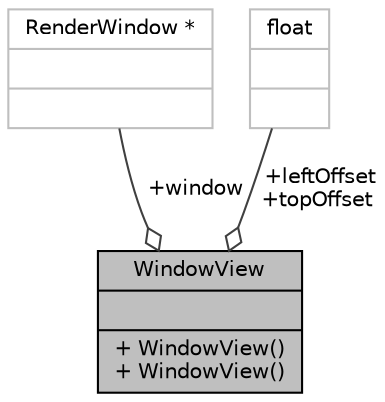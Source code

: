 digraph "WindowView"
{
 // INTERACTIVE_SVG=YES
 // LATEX_PDF_SIZE
  bgcolor="transparent";
  edge [fontname="Helvetica",fontsize="10",labelfontname="Helvetica",labelfontsize="10"];
  node [fontname="Helvetica",fontsize="10",shape=record];
  Node1 [label="{WindowView\n||+ WindowView()\l+ WindowView()\l}",height=0.2,width=0.4,color="black", fillcolor="grey75", style="filled", fontcolor="black",tooltip="Struct that contains the sf::RenderWindow nad offset of elements to render."];
  Node2 -> Node1 [color="grey25",fontsize="10",style="solid",label=" +window" ,arrowhead="odiamond",fontname="Helvetica"];
  Node2 [label="{RenderWindow *\n||}",height=0.2,width=0.4,color="grey75",tooltip=" "];
  Node3 -> Node1 [color="grey25",fontsize="10",style="solid",label=" +leftOffset\n+topOffset" ,arrowhead="odiamond",fontname="Helvetica"];
  Node3 [label="{float\n||}",height=0.2,width=0.4,color="grey75",tooltip=" "];
}
